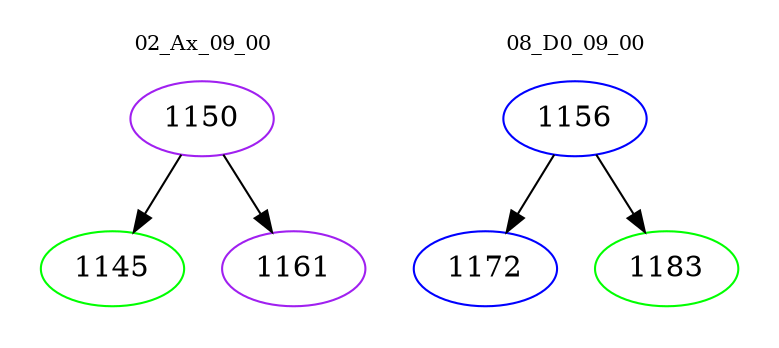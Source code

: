 digraph{
subgraph cluster_0 {
color = white
label = "02_Ax_09_00";
fontsize=10;
T0_1150 [label="1150", color="purple"]
T0_1150 -> T0_1145 [color="black"]
T0_1145 [label="1145", color="green"]
T0_1150 -> T0_1161 [color="black"]
T0_1161 [label="1161", color="purple"]
}
subgraph cluster_1 {
color = white
label = "08_D0_09_00";
fontsize=10;
T1_1156 [label="1156", color="blue"]
T1_1156 -> T1_1172 [color="black"]
T1_1172 [label="1172", color="blue"]
T1_1156 -> T1_1183 [color="black"]
T1_1183 [label="1183", color="green"]
}
}
